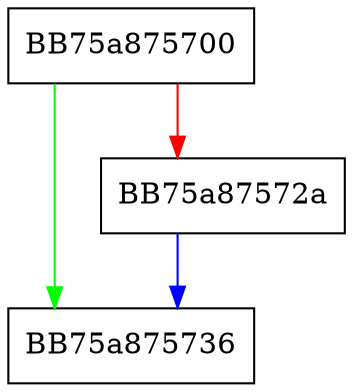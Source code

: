 digraph LoadDlpAnyFileProcessExclusionListDbVar {
  node [shape="box"];
  graph [splines=ortho];
  BB75a875700 -> BB75a875736 [color="green"];
  BB75a875700 -> BB75a87572a [color="red"];
  BB75a87572a -> BB75a875736 [color="blue"];
}